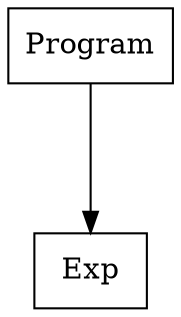 digraph "ast"{

	nodesep=1;
	ranksep=1;

	N1 [label="Exp", shape="box"];
	N0 [label="Program", shape="box"];

	N0 -> N1; 
}